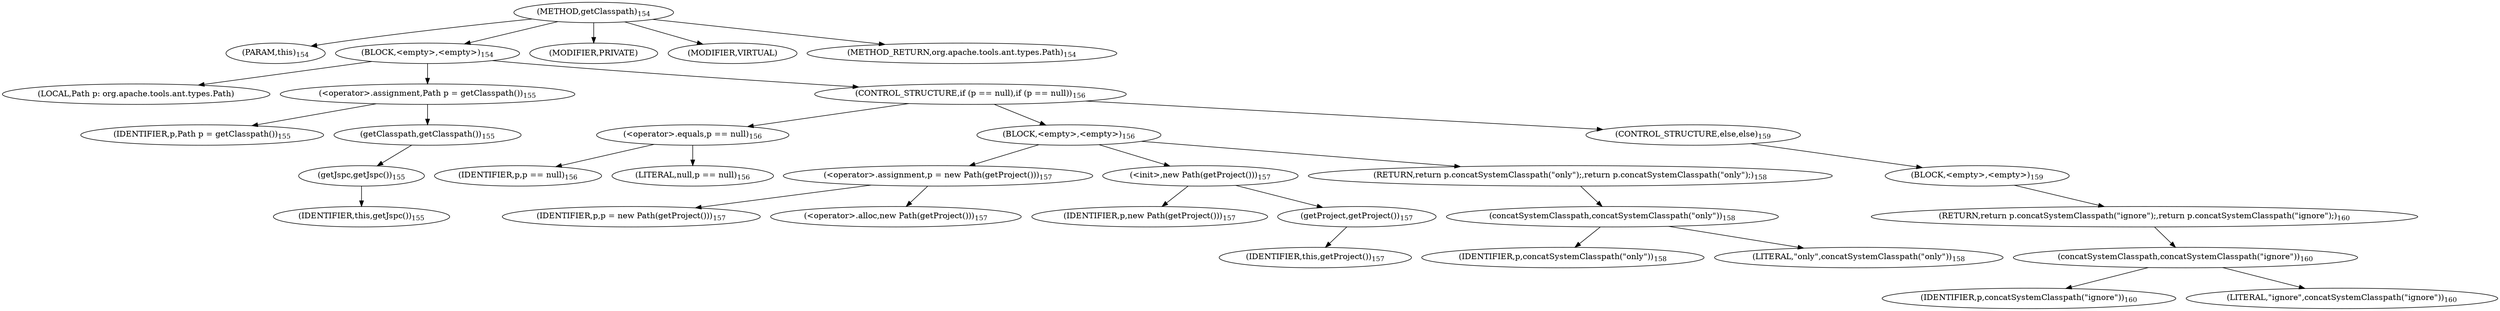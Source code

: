 digraph "getClasspath" {  
"301" [label = <(METHOD,getClasspath)<SUB>154</SUB>> ]
"39" [label = <(PARAM,this)<SUB>154</SUB>> ]
"302" [label = <(BLOCK,&lt;empty&gt;,&lt;empty&gt;)<SUB>154</SUB>> ]
"42" [label = <(LOCAL,Path p: org.apache.tools.ant.types.Path)> ]
"303" [label = <(&lt;operator&gt;.assignment,Path p = getClasspath())<SUB>155</SUB>> ]
"304" [label = <(IDENTIFIER,p,Path p = getClasspath())<SUB>155</SUB>> ]
"305" [label = <(getClasspath,getClasspath())<SUB>155</SUB>> ]
"306" [label = <(getJspc,getJspc())<SUB>155</SUB>> ]
"38" [label = <(IDENTIFIER,this,getJspc())<SUB>155</SUB>> ]
"307" [label = <(CONTROL_STRUCTURE,if (p == null),if (p == null))<SUB>156</SUB>> ]
"308" [label = <(&lt;operator&gt;.equals,p == null)<SUB>156</SUB>> ]
"309" [label = <(IDENTIFIER,p,p == null)<SUB>156</SUB>> ]
"310" [label = <(LITERAL,null,p == null)<SUB>156</SUB>> ]
"311" [label = <(BLOCK,&lt;empty&gt;,&lt;empty&gt;)<SUB>156</SUB>> ]
"312" [label = <(&lt;operator&gt;.assignment,p = new Path(getProject()))<SUB>157</SUB>> ]
"313" [label = <(IDENTIFIER,p,p = new Path(getProject()))<SUB>157</SUB>> ]
"314" [label = <(&lt;operator&gt;.alloc,new Path(getProject()))<SUB>157</SUB>> ]
"315" [label = <(&lt;init&gt;,new Path(getProject()))<SUB>157</SUB>> ]
"41" [label = <(IDENTIFIER,p,new Path(getProject()))<SUB>157</SUB>> ]
"316" [label = <(getProject,getProject())<SUB>157</SUB>> ]
"40" [label = <(IDENTIFIER,this,getProject())<SUB>157</SUB>> ]
"317" [label = <(RETURN,return p.concatSystemClasspath(&quot;only&quot;);,return p.concatSystemClasspath(&quot;only&quot;);)<SUB>158</SUB>> ]
"318" [label = <(concatSystemClasspath,concatSystemClasspath(&quot;only&quot;))<SUB>158</SUB>> ]
"319" [label = <(IDENTIFIER,p,concatSystemClasspath(&quot;only&quot;))<SUB>158</SUB>> ]
"320" [label = <(LITERAL,&quot;only&quot;,concatSystemClasspath(&quot;only&quot;))<SUB>158</SUB>> ]
"321" [label = <(CONTROL_STRUCTURE,else,else)<SUB>159</SUB>> ]
"322" [label = <(BLOCK,&lt;empty&gt;,&lt;empty&gt;)<SUB>159</SUB>> ]
"323" [label = <(RETURN,return p.concatSystemClasspath(&quot;ignore&quot;);,return p.concatSystemClasspath(&quot;ignore&quot;);)<SUB>160</SUB>> ]
"324" [label = <(concatSystemClasspath,concatSystemClasspath(&quot;ignore&quot;))<SUB>160</SUB>> ]
"325" [label = <(IDENTIFIER,p,concatSystemClasspath(&quot;ignore&quot;))<SUB>160</SUB>> ]
"326" [label = <(LITERAL,&quot;ignore&quot;,concatSystemClasspath(&quot;ignore&quot;))<SUB>160</SUB>> ]
"327" [label = <(MODIFIER,PRIVATE)> ]
"328" [label = <(MODIFIER,VIRTUAL)> ]
"329" [label = <(METHOD_RETURN,org.apache.tools.ant.types.Path)<SUB>154</SUB>> ]
  "301" -> "39" 
  "301" -> "302" 
  "301" -> "327" 
  "301" -> "328" 
  "301" -> "329" 
  "302" -> "42" 
  "302" -> "303" 
  "302" -> "307" 
  "303" -> "304" 
  "303" -> "305" 
  "305" -> "306" 
  "306" -> "38" 
  "307" -> "308" 
  "307" -> "311" 
  "307" -> "321" 
  "308" -> "309" 
  "308" -> "310" 
  "311" -> "312" 
  "311" -> "315" 
  "311" -> "317" 
  "312" -> "313" 
  "312" -> "314" 
  "315" -> "41" 
  "315" -> "316" 
  "316" -> "40" 
  "317" -> "318" 
  "318" -> "319" 
  "318" -> "320" 
  "321" -> "322" 
  "322" -> "323" 
  "323" -> "324" 
  "324" -> "325" 
  "324" -> "326" 
}
